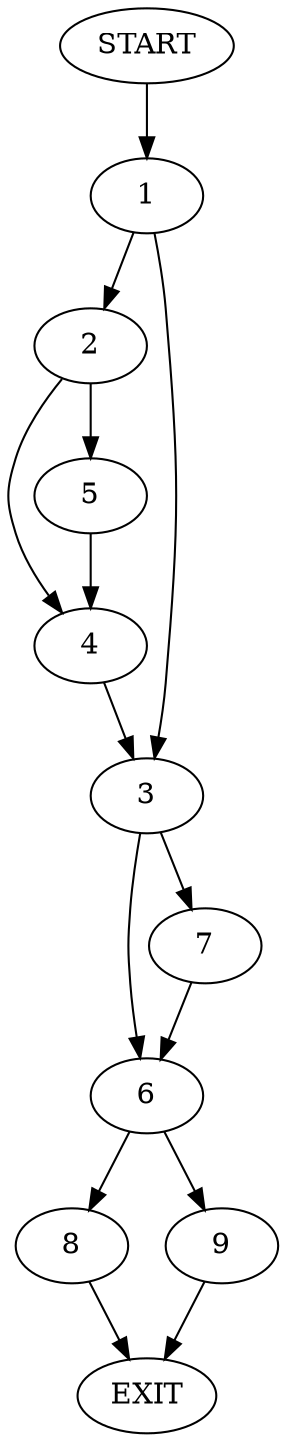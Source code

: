 digraph {
0 [label="START"]
10 [label="EXIT"]
0 -> 1
1 -> 2
1 -> 3
2 -> 4
2 -> 5
3 -> 6
3 -> 7
5 -> 4
4 -> 3
7 -> 6
6 -> 8
6 -> 9
8 -> 10
9 -> 10
}
